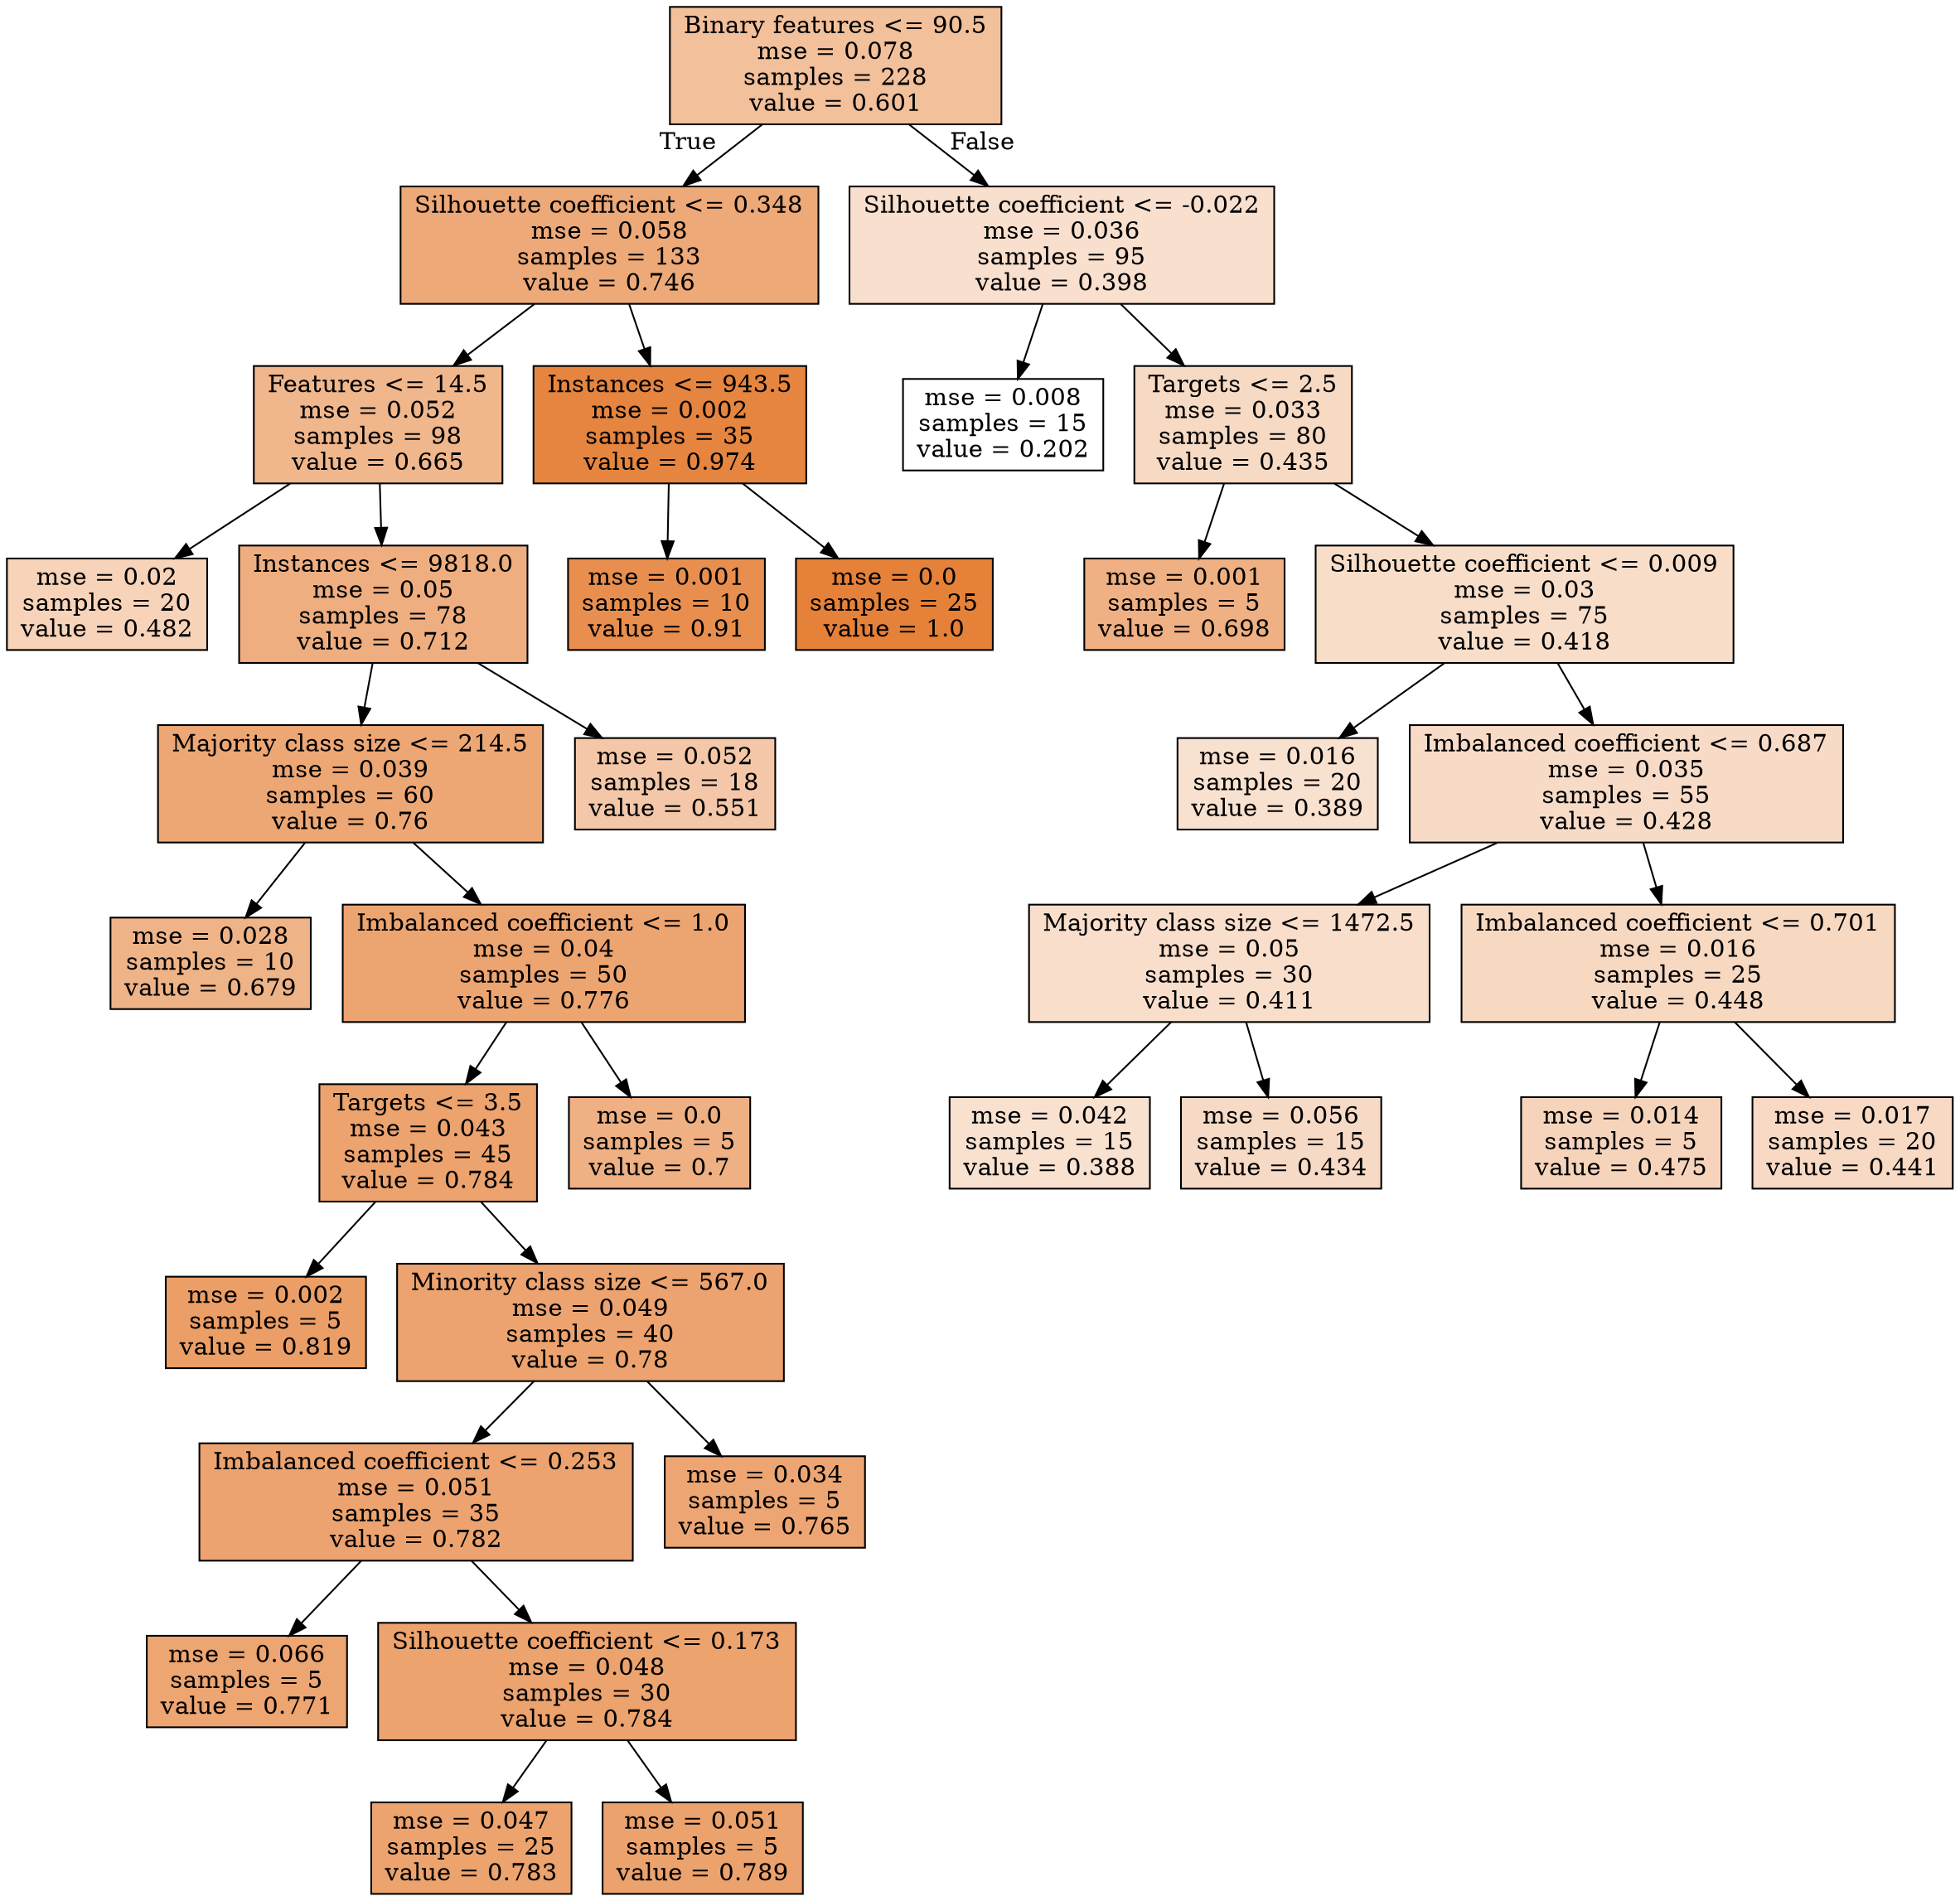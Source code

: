 digraph Tree {
node [shape=box, style="filled", color="black"] ;
0 [label="Binary features <= 90.5\nmse = 0.078\nsamples = 228\nvalue = 0.601", fillcolor="#e5813980"] ;
1 [label="Silhouette coefficient <= 0.348\nmse = 0.058\nsamples = 133\nvalue = 0.746", fillcolor="#e58139ae"] ;
0 -> 1 [labeldistance=2.5, labelangle=45, headlabel="True"] ;
2 [label="Features <= 14.5\nmse = 0.052\nsamples = 98\nvalue = 0.665", fillcolor="#e5813994"] ;
1 -> 2 ;
3 [label="mse = 0.02\nsamples = 20\nvalue = 0.482", fillcolor="#e5813959"] ;
2 -> 3 ;
4 [label="Instances <= 9818.0\nmse = 0.05\nsamples = 78\nvalue = 0.712", fillcolor="#e58139a3"] ;
2 -> 4 ;
5 [label="Majority class size <= 214.5\nmse = 0.039\nsamples = 60\nvalue = 0.76", fillcolor="#e58139b2"] ;
4 -> 5 ;
6 [label="mse = 0.028\nsamples = 10\nvalue = 0.679", fillcolor="#e5813999"] ;
5 -> 6 ;
7 [label="Imbalanced coefficient <= 1.0\nmse = 0.04\nsamples = 50\nvalue = 0.776", fillcolor="#e58139b7"] ;
5 -> 7 ;
8 [label="Targets <= 3.5\nmse = 0.043\nsamples = 45\nvalue = 0.784", fillcolor="#e58139ba"] ;
7 -> 8 ;
9 [label="mse = 0.002\nsamples = 5\nvalue = 0.819", fillcolor="#e58139c5"] ;
8 -> 9 ;
10 [label="Minority class size <= 567.0\nmse = 0.049\nsamples = 40\nvalue = 0.78", fillcolor="#e58139b9"] ;
8 -> 10 ;
11 [label="Imbalanced coefficient <= 0.253\nmse = 0.051\nsamples = 35\nvalue = 0.782", fillcolor="#e58139b9"] ;
10 -> 11 ;
12 [label="mse = 0.066\nsamples = 5\nvalue = 0.771", fillcolor="#e58139b6"] ;
11 -> 12 ;
13 [label="Silhouette coefficient <= 0.173\nmse = 0.048\nsamples = 30\nvalue = 0.784", fillcolor="#e58139ba"] ;
11 -> 13 ;
14 [label="mse = 0.047\nsamples = 25\nvalue = 0.783", fillcolor="#e58139ba"] ;
13 -> 14 ;
15 [label="mse = 0.051\nsamples = 5\nvalue = 0.789", fillcolor="#e58139bc"] ;
13 -> 15 ;
16 [label="mse = 0.034\nsamples = 5\nvalue = 0.765", fillcolor="#e58139b4"] ;
10 -> 16 ;
17 [label="mse = 0.0\nsamples = 5\nvalue = 0.7", fillcolor="#e581399f"] ;
7 -> 17 ;
18 [label="mse = 0.052\nsamples = 18\nvalue = 0.551", fillcolor="#e5813970"] ;
4 -> 18 ;
19 [label="Instances <= 943.5\nmse = 0.002\nsamples = 35\nvalue = 0.974", fillcolor="#e58139f7"] ;
1 -> 19 ;
20 [label="mse = 0.001\nsamples = 10\nvalue = 0.91", fillcolor="#e58139e2"] ;
19 -> 20 ;
21 [label="mse = 0.0\nsamples = 25\nvalue = 1.0", fillcolor="#e58139ff"] ;
19 -> 21 ;
22 [label="Silhouette coefficient <= -0.022\nmse = 0.036\nsamples = 95\nvalue = 0.398", fillcolor="#e581393f"] ;
0 -> 22 [labeldistance=2.5, labelangle=-45, headlabel="False"] ;
23 [label="mse = 0.008\nsamples = 15\nvalue = 0.202", fillcolor="#e5813900"] ;
22 -> 23 ;
24 [label="Targets <= 2.5\nmse = 0.033\nsamples = 80\nvalue = 0.435", fillcolor="#e581394b"] ;
22 -> 24 ;
25 [label="mse = 0.001\nsamples = 5\nvalue = 0.698", fillcolor="#e581399f"] ;
24 -> 25 ;
26 [label="Silhouette coefficient <= 0.009\nmse = 0.03\nsamples = 75\nvalue = 0.418", fillcolor="#e5813945"] ;
24 -> 26 ;
27 [label="mse = 0.016\nsamples = 20\nvalue = 0.389", fillcolor="#e581393c"] ;
26 -> 27 ;
28 [label="Imbalanced coefficient <= 0.687\nmse = 0.035\nsamples = 55\nvalue = 0.428", fillcolor="#e5813948"] ;
26 -> 28 ;
29 [label="Majority class size <= 1472.5\nmse = 0.05\nsamples = 30\nvalue = 0.411", fillcolor="#e5813943"] ;
28 -> 29 ;
30 [label="mse = 0.042\nsamples = 15\nvalue = 0.388", fillcolor="#e581393c"] ;
29 -> 30 ;
31 [label="mse = 0.056\nsamples = 15\nvalue = 0.434", fillcolor="#e581394a"] ;
29 -> 31 ;
32 [label="Imbalanced coefficient <= 0.701\nmse = 0.016\nsamples = 25\nvalue = 0.448", fillcolor="#e581394f"] ;
28 -> 32 ;
33 [label="mse = 0.014\nsamples = 5\nvalue = 0.475", fillcolor="#e5813957"] ;
32 -> 33 ;
34 [label="mse = 0.017\nsamples = 20\nvalue = 0.441", fillcolor="#e581394c"] ;
32 -> 34 ;
}
